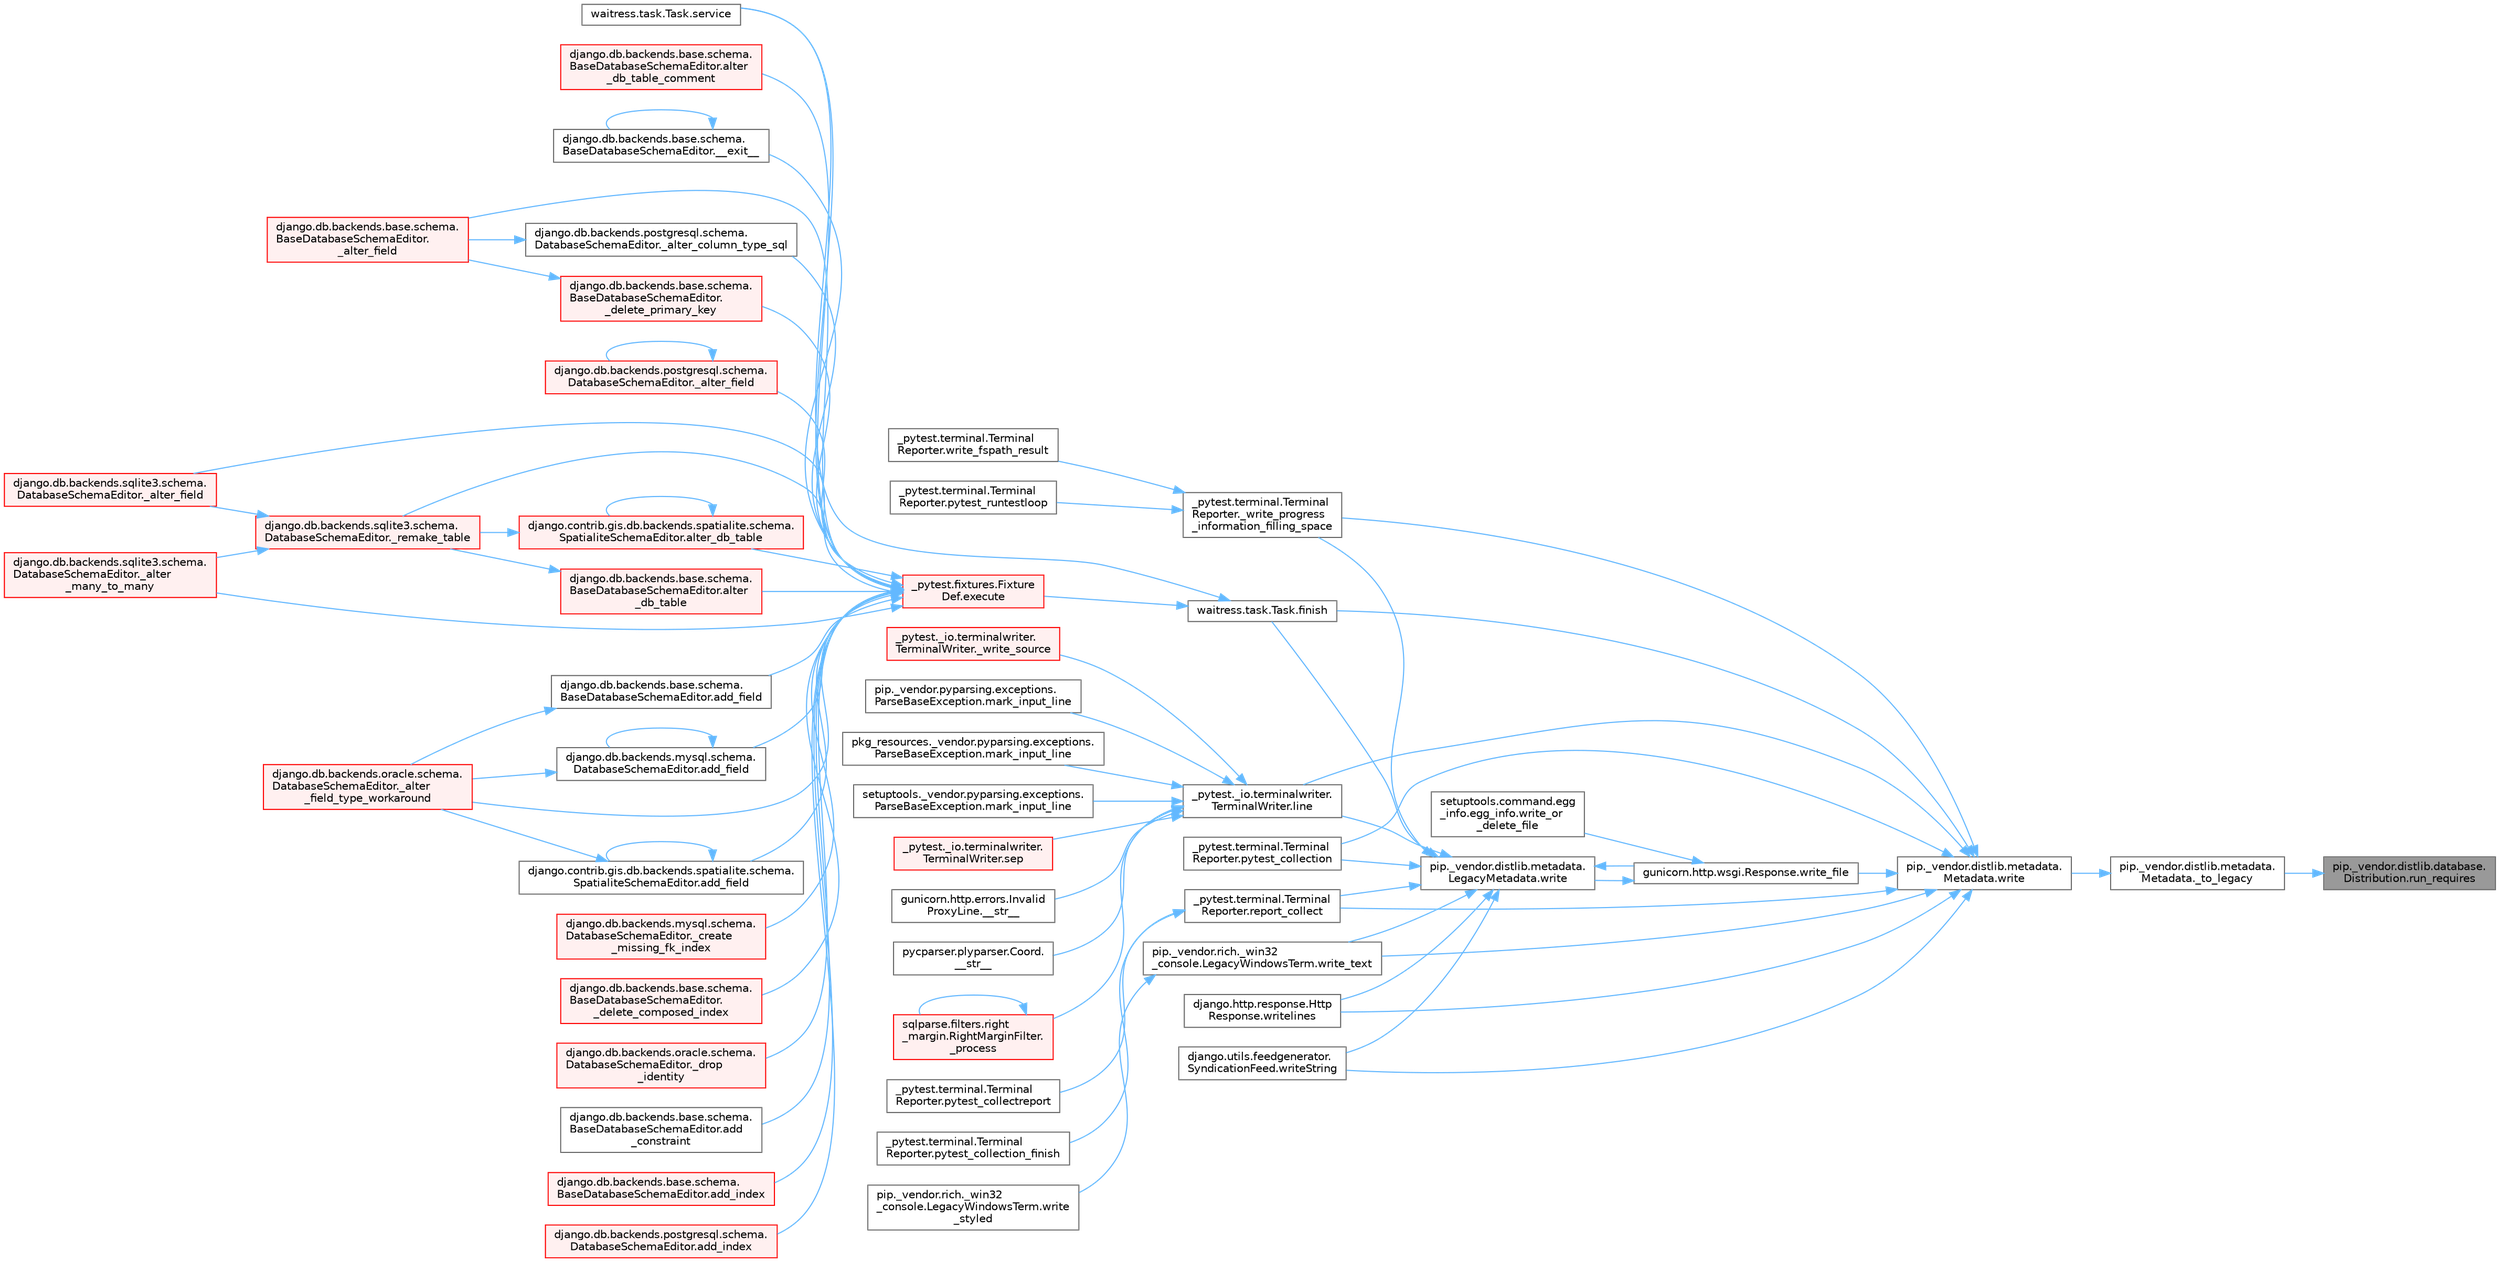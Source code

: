 digraph "pip._vendor.distlib.database.Distribution.run_requires"
{
 // LATEX_PDF_SIZE
  bgcolor="transparent";
  edge [fontname=Helvetica,fontsize=10,labelfontname=Helvetica,labelfontsize=10];
  node [fontname=Helvetica,fontsize=10,shape=box,height=0.2,width=0.4];
  rankdir="RL";
  Node1 [id="Node000001",label="pip._vendor.distlib.database.\lDistribution.run_requires",height=0.2,width=0.4,color="gray40", fillcolor="grey60", style="filled", fontcolor="black",tooltip=" "];
  Node1 -> Node2 [id="edge1_Node000001_Node000002",dir="back",color="steelblue1",style="solid",tooltip=" "];
  Node2 [id="Node000002",label="pip._vendor.distlib.metadata.\lMetadata._to_legacy",height=0.2,width=0.4,color="grey40", fillcolor="white", style="filled",URL="$classpip_1_1__vendor_1_1distlib_1_1metadata_1_1_metadata.html#adb237cbf6705fe926b4136a46e7c8723",tooltip=" "];
  Node2 -> Node3 [id="edge2_Node000002_Node000003",dir="back",color="steelblue1",style="solid",tooltip=" "];
  Node3 [id="Node000003",label="pip._vendor.distlib.metadata.\lMetadata.write",height=0.2,width=0.4,color="grey40", fillcolor="white", style="filled",URL="$classpip_1_1__vendor_1_1distlib_1_1metadata_1_1_metadata.html#a1a2c54572ca133a21190923864249820",tooltip=" "];
  Node3 -> Node4 [id="edge3_Node000003_Node000004",dir="back",color="steelblue1",style="solid",tooltip=" "];
  Node4 [id="Node000004",label="_pytest.terminal.Terminal\lReporter._write_progress\l_information_filling_space",height=0.2,width=0.4,color="grey40", fillcolor="white", style="filled",URL="$class__pytest_1_1terminal_1_1_terminal_reporter.html#a915f19bb955611b65c211c611c4568b1",tooltip=" "];
  Node4 -> Node5 [id="edge4_Node000004_Node000005",dir="back",color="steelblue1",style="solid",tooltip=" "];
  Node5 [id="Node000005",label="_pytest.terminal.Terminal\lReporter.pytest_runtestloop",height=0.2,width=0.4,color="grey40", fillcolor="white", style="filled",URL="$class__pytest_1_1terminal_1_1_terminal_reporter.html#ac3b669c1dc4496ae1a31ae03200aca11",tooltip=" "];
  Node4 -> Node6 [id="edge5_Node000004_Node000006",dir="back",color="steelblue1",style="solid",tooltip=" "];
  Node6 [id="Node000006",label="_pytest.terminal.Terminal\lReporter.write_fspath_result",height=0.2,width=0.4,color="grey40", fillcolor="white", style="filled",URL="$class__pytest_1_1terminal_1_1_terminal_reporter.html#a831d61b7b7439f786bdf1dd1f3d30814",tooltip=" "];
  Node3 -> Node7 [id="edge6_Node000003_Node000007",dir="back",color="steelblue1",style="solid",tooltip=" "];
  Node7 [id="Node000007",label="waitress.task.Task.finish",height=0.2,width=0.4,color="grey40", fillcolor="white", style="filled",URL="$classwaitress_1_1task_1_1_task.html#a1e94739ac27e14a159d0e17c6d3e54b2",tooltip=" "];
  Node7 -> Node8 [id="edge7_Node000007_Node000008",dir="back",color="steelblue1",style="solid",tooltip=" "];
  Node8 [id="Node000008",label="_pytest.fixtures.Fixture\lDef.execute",height=0.2,width=0.4,color="red", fillcolor="#FFF0F0", style="filled",URL="$class__pytest_1_1fixtures_1_1_fixture_def.html#ac27e0caaadd6404ffc2715216b643993",tooltip=" "];
  Node8 -> Node9 [id="edge8_Node000008_Node000009",dir="back",color="steelblue1",style="solid",tooltip=" "];
  Node9 [id="Node000009",label="django.db.backends.base.schema.\lBaseDatabaseSchemaEditor.__exit__",height=0.2,width=0.4,color="grey40", fillcolor="white", style="filled",URL="$classdjango_1_1db_1_1backends_1_1base_1_1schema_1_1_base_database_schema_editor.html#adc641c3cf336c3cba5f945841b7d5790",tooltip=" "];
  Node9 -> Node9 [id="edge9_Node000009_Node000009",dir="back",color="steelblue1",style="solid",tooltip=" "];
  Node8 -> Node10 [id="edge10_Node000008_Node000010",dir="back",color="steelblue1",style="solid",tooltip=" "];
  Node10 [id="Node000010",label="django.db.backends.postgresql.schema.\lDatabaseSchemaEditor._alter_column_type_sql",height=0.2,width=0.4,color="grey40", fillcolor="white", style="filled",URL="$classdjango_1_1db_1_1backends_1_1postgresql_1_1schema_1_1_database_schema_editor.html#addb09171be88c149496b00e7d217d186",tooltip=" "];
  Node10 -> Node11 [id="edge11_Node000010_Node000011",dir="back",color="steelblue1",style="solid",tooltip=" "];
  Node11 [id="Node000011",label="django.db.backends.base.schema.\lBaseDatabaseSchemaEditor.\l_alter_field",height=0.2,width=0.4,color="red", fillcolor="#FFF0F0", style="filled",URL="$classdjango_1_1db_1_1backends_1_1base_1_1schema_1_1_base_database_schema_editor.html#afcda33e5b1eb760a5a66c09033f1b75c",tooltip=" "];
  Node8 -> Node11 [id="edge12_Node000008_Node000011",dir="back",color="steelblue1",style="solid",tooltip=" "];
  Node8 -> Node16 [id="edge13_Node000008_Node000016",dir="back",color="steelblue1",style="solid",tooltip=" "];
  Node16 [id="Node000016",label="django.db.backends.postgresql.schema.\lDatabaseSchemaEditor._alter_field",height=0.2,width=0.4,color="red", fillcolor="#FFF0F0", style="filled",URL="$classdjango_1_1db_1_1backends_1_1postgresql_1_1schema_1_1_database_schema_editor.html#a143eb4ff7fc0f555417eb054bb91c41d",tooltip=" "];
  Node16 -> Node16 [id="edge14_Node000016_Node000016",dir="back",color="steelblue1",style="solid",tooltip=" "];
  Node8 -> Node17 [id="edge15_Node000008_Node000017",dir="back",color="steelblue1",style="solid",tooltip=" "];
  Node17 [id="Node000017",label="django.db.backends.sqlite3.schema.\lDatabaseSchemaEditor._alter_field",height=0.2,width=0.4,color="red", fillcolor="#FFF0F0", style="filled",URL="$classdjango_1_1db_1_1backends_1_1sqlite3_1_1schema_1_1_database_schema_editor.html#ab256c1d60756ea054e7249a3aa80d43b",tooltip=" "];
  Node8 -> Node15 [id="edge16_Node000008_Node000015",dir="back",color="steelblue1",style="solid",tooltip=" "];
  Node15 [id="Node000015",label="django.db.backends.oracle.schema.\lDatabaseSchemaEditor._alter\l_field_type_workaround",height=0.2,width=0.4,color="red", fillcolor="#FFF0F0", style="filled",URL="$classdjango_1_1db_1_1backends_1_1oracle_1_1schema_1_1_database_schema_editor.html#a78bc314f7e1030c1ef072c72a185ebd5",tooltip=" "];
  Node8 -> Node18 [id="edge17_Node000008_Node000018",dir="back",color="steelblue1",style="solid",tooltip=" "];
  Node18 [id="Node000018",label="django.db.backends.sqlite3.schema.\lDatabaseSchemaEditor._alter\l_many_to_many",height=0.2,width=0.4,color="red", fillcolor="#FFF0F0", style="filled",URL="$classdjango_1_1db_1_1backends_1_1sqlite3_1_1schema_1_1_database_schema_editor.html#a0eb5631cba4809779acc541260e47610",tooltip=" "];
  Node8 -> Node19 [id="edge18_Node000008_Node000019",dir="back",color="steelblue1",style="solid",tooltip=" "];
  Node19 [id="Node000019",label="django.db.backends.mysql.schema.\lDatabaseSchemaEditor._create\l_missing_fk_index",height=0.2,width=0.4,color="red", fillcolor="#FFF0F0", style="filled",URL="$classdjango_1_1db_1_1backends_1_1mysql_1_1schema_1_1_database_schema_editor.html#a1409fb923121da63909627d7bd8ea396",tooltip=" "];
  Node8 -> Node26 [id="edge19_Node000008_Node000026",dir="back",color="steelblue1",style="solid",tooltip=" "];
  Node26 [id="Node000026",label="django.db.backends.base.schema.\lBaseDatabaseSchemaEditor.\l_delete_composed_index",height=0.2,width=0.4,color="red", fillcolor="#FFF0F0", style="filled",URL="$classdjango_1_1db_1_1backends_1_1base_1_1schema_1_1_base_database_schema_editor.html#a83847fbdf8dec0e82dd6028e7b3171f1",tooltip=" "];
  Node8 -> Node27 [id="edge20_Node000008_Node000027",dir="back",color="steelblue1",style="solid",tooltip=" "];
  Node27 [id="Node000027",label="django.db.backends.base.schema.\lBaseDatabaseSchemaEditor.\l_delete_primary_key",height=0.2,width=0.4,color="red", fillcolor="#FFF0F0", style="filled",URL="$classdjango_1_1db_1_1backends_1_1base_1_1schema_1_1_base_database_schema_editor.html#a81047e315c7b3f3a5688d5d294491694",tooltip=" "];
  Node27 -> Node11 [id="edge21_Node000027_Node000011",dir="back",color="steelblue1",style="solid",tooltip=" "];
  Node8 -> Node28 [id="edge22_Node000008_Node000028",dir="back",color="steelblue1",style="solid",tooltip=" "];
  Node28 [id="Node000028",label="django.db.backends.oracle.schema.\lDatabaseSchemaEditor._drop\l_identity",height=0.2,width=0.4,color="red", fillcolor="#FFF0F0", style="filled",URL="$classdjango_1_1db_1_1backends_1_1oracle_1_1schema_1_1_database_schema_editor.html#a215f07e8311d1fd657957c4dbba8cfde",tooltip=" "];
  Node8 -> Node31 [id="edge23_Node000008_Node000031",dir="back",color="steelblue1",style="solid",tooltip=" "];
  Node31 [id="Node000031",label="django.db.backends.sqlite3.schema.\lDatabaseSchemaEditor._remake_table",height=0.2,width=0.4,color="red", fillcolor="#FFF0F0", style="filled",URL="$classdjango_1_1db_1_1backends_1_1sqlite3_1_1schema_1_1_database_schema_editor.html#a9b5b247b2cd836c48a65726025b45e11",tooltip=" "];
  Node31 -> Node17 [id="edge24_Node000031_Node000017",dir="back",color="steelblue1",style="solid",tooltip=" "];
  Node31 -> Node18 [id="edge25_Node000031_Node000018",dir="back",color="steelblue1",style="solid",tooltip=" "];
  Node8 -> Node37 [id="edge26_Node000008_Node000037",dir="back",color="steelblue1",style="solid",tooltip=" "];
  Node37 [id="Node000037",label="django.db.backends.base.schema.\lBaseDatabaseSchemaEditor.add\l_constraint",height=0.2,width=0.4,color="grey40", fillcolor="white", style="filled",URL="$classdjango_1_1db_1_1backends_1_1base_1_1schema_1_1_base_database_schema_editor.html#a017871908a4c3682551db6c19aa549d4",tooltip=" "];
  Node8 -> Node38 [id="edge27_Node000008_Node000038",dir="back",color="steelblue1",style="solid",tooltip=" "];
  Node38 [id="Node000038",label="django.contrib.gis.db.backends.spatialite.schema.\lSpatialiteSchemaEditor.add_field",height=0.2,width=0.4,color="grey40", fillcolor="white", style="filled",URL="$classdjango_1_1contrib_1_1gis_1_1db_1_1backends_1_1spatialite_1_1schema_1_1_spatialite_schema_editor.html#ac6c0a11c42d919d3c5cc74bb59d8dcfc",tooltip=" "];
  Node38 -> Node15 [id="edge28_Node000038_Node000015",dir="back",color="steelblue1",style="solid",tooltip=" "];
  Node38 -> Node38 [id="edge29_Node000038_Node000038",dir="back",color="steelblue1",style="solid",tooltip=" "];
  Node8 -> Node39 [id="edge30_Node000008_Node000039",dir="back",color="steelblue1",style="solid",tooltip=" "];
  Node39 [id="Node000039",label="django.db.backends.base.schema.\lBaseDatabaseSchemaEditor.add_field",height=0.2,width=0.4,color="grey40", fillcolor="white", style="filled",URL="$classdjango_1_1db_1_1backends_1_1base_1_1schema_1_1_base_database_schema_editor.html#affe03b0f7c180f8cb5759a5cff4f006a",tooltip=" "];
  Node39 -> Node15 [id="edge31_Node000039_Node000015",dir="back",color="steelblue1",style="solid",tooltip=" "];
  Node8 -> Node40 [id="edge32_Node000008_Node000040",dir="back",color="steelblue1",style="solid",tooltip=" "];
  Node40 [id="Node000040",label="django.db.backends.mysql.schema.\lDatabaseSchemaEditor.add_field",height=0.2,width=0.4,color="grey40", fillcolor="white", style="filled",URL="$classdjango_1_1db_1_1backends_1_1mysql_1_1schema_1_1_database_schema_editor.html#a2bb764c2fab516643cccf83b8865b410",tooltip=" "];
  Node40 -> Node15 [id="edge33_Node000040_Node000015",dir="back",color="steelblue1",style="solid",tooltip=" "];
  Node40 -> Node40 [id="edge34_Node000040_Node000040",dir="back",color="steelblue1",style="solid",tooltip=" "];
  Node8 -> Node41 [id="edge35_Node000008_Node000041",dir="back",color="steelblue1",style="solid",tooltip=" "];
  Node41 [id="Node000041",label="django.db.backends.base.schema.\lBaseDatabaseSchemaEditor.add_index",height=0.2,width=0.4,color="red", fillcolor="#FFF0F0", style="filled",URL="$classdjango_1_1db_1_1backends_1_1base_1_1schema_1_1_base_database_schema_editor.html#abc2d41f83d865510442ebead47b3ed96",tooltip=" "];
  Node8 -> Node42 [id="edge36_Node000008_Node000042",dir="back",color="steelblue1",style="solid",tooltip=" "];
  Node42 [id="Node000042",label="django.db.backends.postgresql.schema.\lDatabaseSchemaEditor.add_index",height=0.2,width=0.4,color="red", fillcolor="#FFF0F0", style="filled",URL="$classdjango_1_1db_1_1backends_1_1postgresql_1_1schema_1_1_database_schema_editor.html#acc6cde4ca005b9128ef4a9e9b556b3b0",tooltip=" "];
  Node8 -> Node43 [id="edge37_Node000008_Node000043",dir="back",color="steelblue1",style="solid",tooltip=" "];
  Node43 [id="Node000043",label="django.contrib.gis.db.backends.spatialite.schema.\lSpatialiteSchemaEditor.alter_db_table",height=0.2,width=0.4,color="red", fillcolor="#FFF0F0", style="filled",URL="$classdjango_1_1contrib_1_1gis_1_1db_1_1backends_1_1spatialite_1_1schema_1_1_spatialite_schema_editor.html#a3c238b03e587be42747e3a128cd44946",tooltip=" "];
  Node43 -> Node31 [id="edge38_Node000043_Node000031",dir="back",color="steelblue1",style="solid",tooltip=" "];
  Node43 -> Node43 [id="edge39_Node000043_Node000043",dir="back",color="steelblue1",style="solid",tooltip=" "];
  Node8 -> Node44 [id="edge40_Node000008_Node000044",dir="back",color="steelblue1",style="solid",tooltip=" "];
  Node44 [id="Node000044",label="django.db.backends.base.schema.\lBaseDatabaseSchemaEditor.alter\l_db_table",height=0.2,width=0.4,color="red", fillcolor="#FFF0F0", style="filled",URL="$classdjango_1_1db_1_1backends_1_1base_1_1schema_1_1_base_database_schema_editor.html#a6975136cc10a20541aed6b53fea99565",tooltip=" "];
  Node44 -> Node31 [id="edge41_Node000044_Node000031",dir="back",color="steelblue1",style="solid",tooltip=" "];
  Node8 -> Node45 [id="edge42_Node000008_Node000045",dir="back",color="steelblue1",style="solid",tooltip=" "];
  Node45 [id="Node000045",label="django.db.backends.base.schema.\lBaseDatabaseSchemaEditor.alter\l_db_table_comment",height=0.2,width=0.4,color="red", fillcolor="#FFF0F0", style="filled",URL="$classdjango_1_1db_1_1backends_1_1base_1_1schema_1_1_base_database_schema_editor.html#a788ba4cf1ea36f15a1b1d7a11b8d31a1",tooltip=" "];
  Node8 -> Node353 [id="edge43_Node000008_Node000353",dir="back",color="steelblue1",style="solid",tooltip=" "];
  Node353 [id="Node000353",label="waitress.task.Task.service",height=0.2,width=0.4,color="grey40", fillcolor="white", style="filled",URL="$classwaitress_1_1task_1_1_task.html#acd61643ab6cfae697f619c48f46e40b6",tooltip=" "];
  Node7 -> Node353 [id="edge44_Node000007_Node000353",dir="back",color="steelblue1",style="solid",tooltip=" "];
  Node3 -> Node80 [id="edge45_Node000003_Node000080",dir="back",color="steelblue1",style="solid",tooltip=" "];
  Node80 [id="Node000080",label="_pytest._io.terminalwriter.\lTerminalWriter.line",height=0.2,width=0.4,color="grey40", fillcolor="white", style="filled",URL="$class__pytest_1_1__io_1_1terminalwriter_1_1_terminal_writer.html#a70c206b6c71b946771673c95d93d5d5a",tooltip=" "];
  Node80 -> Node81 [id="edge46_Node000080_Node000081",dir="back",color="steelblue1",style="solid",tooltip=" "];
  Node81 [id="Node000081",label="gunicorn.http.errors.Invalid\lProxyLine.__str__",height=0.2,width=0.4,color="grey40", fillcolor="white", style="filled",URL="$classgunicorn_1_1http_1_1errors_1_1_invalid_proxy_line.html#ace89b062827152aaf90a806af758a928",tooltip=" "];
  Node80 -> Node82 [id="edge47_Node000080_Node000082",dir="back",color="steelblue1",style="solid",tooltip=" "];
  Node82 [id="Node000082",label="pycparser.plyparser.Coord.\l__str__",height=0.2,width=0.4,color="grey40", fillcolor="white", style="filled",URL="$classpycparser_1_1plyparser_1_1_coord.html#aa2f5c3b1f8c0a2eb844182daa8f71512",tooltip=" "];
  Node80 -> Node83 [id="edge48_Node000080_Node000083",dir="back",color="steelblue1",style="solid",tooltip=" "];
  Node83 [id="Node000083",label="sqlparse.filters.right\l_margin.RightMarginFilter.\l_process",height=0.2,width=0.4,color="red", fillcolor="#FFF0F0", style="filled",URL="$classsqlparse_1_1filters_1_1right__margin_1_1_right_margin_filter.html#a62b0707d94aff59b0fc1428eca96f6a9",tooltip=" "];
  Node83 -> Node83 [id="edge49_Node000083_Node000083",dir="back",color="steelblue1",style="solid",tooltip=" "];
  Node80 -> Node102 [id="edge50_Node000080_Node000102",dir="back",color="steelblue1",style="solid",tooltip=" "];
  Node102 [id="Node000102",label="_pytest._io.terminalwriter.\lTerminalWriter._write_source",height=0.2,width=0.4,color="red", fillcolor="#FFF0F0", style="filled",URL="$class__pytest_1_1__io_1_1terminalwriter_1_1_terminal_writer.html#a3499a8fa1635a0661a3476582408a433",tooltip=" "];
  Node80 -> Node659 [id="edge51_Node000080_Node000659",dir="back",color="steelblue1",style="solid",tooltip=" "];
  Node659 [id="Node000659",label="pip._vendor.pyparsing.exceptions.\lParseBaseException.mark_input_line",height=0.2,width=0.4,color="grey40", fillcolor="white", style="filled",URL="$classpip_1_1__vendor_1_1pyparsing_1_1exceptions_1_1_parse_base_exception.html#a29a304058ba0b8613114663ebffb3434",tooltip=" "];
  Node80 -> Node660 [id="edge52_Node000080_Node000660",dir="back",color="steelblue1",style="solid",tooltip=" "];
  Node660 [id="Node000660",label="pkg_resources._vendor.pyparsing.exceptions.\lParseBaseException.mark_input_line",height=0.2,width=0.4,color="grey40", fillcolor="white", style="filled",URL="$classpkg__resources_1_1__vendor_1_1pyparsing_1_1exceptions_1_1_parse_base_exception.html#a982109a43d14eb31cc56cb0bc77e08c6",tooltip=" "];
  Node80 -> Node661 [id="edge53_Node000080_Node000661",dir="back",color="steelblue1",style="solid",tooltip=" "];
  Node661 [id="Node000661",label="setuptools._vendor.pyparsing.exceptions.\lParseBaseException.mark_input_line",height=0.2,width=0.4,color="grey40", fillcolor="white", style="filled",URL="$classsetuptools_1_1__vendor_1_1pyparsing_1_1exceptions_1_1_parse_base_exception.html#aeb91f27e309b0b29088fb9dd22c07e58",tooltip=" "];
  Node80 -> Node662 [id="edge54_Node000080_Node000662",dir="back",color="steelblue1",style="solid",tooltip=" "];
  Node662 [id="Node000662",label="_pytest._io.terminalwriter.\lTerminalWriter.sep",height=0.2,width=0.4,color="red", fillcolor="#FFF0F0", style="filled",URL="$class__pytest_1_1__io_1_1terminalwriter_1_1_terminal_writer.html#a9825789953e583960848896c7c201fb8",tooltip=" "];
  Node3 -> Node300 [id="edge55_Node000003_Node000300",dir="back",color="steelblue1",style="solid",tooltip=" "];
  Node300 [id="Node000300",label="_pytest.terminal.Terminal\lReporter.pytest_collection",height=0.2,width=0.4,color="grey40", fillcolor="white", style="filled",URL="$class__pytest_1_1terminal_1_1_terminal_reporter.html#a1c7fd0ed91d4a12bb30c452d893e467f",tooltip=" "];
  Node3 -> Node301 [id="edge56_Node000003_Node000301",dir="back",color="steelblue1",style="solid",tooltip=" "];
  Node301 [id="Node000301",label="_pytest.terminal.Terminal\lReporter.report_collect",height=0.2,width=0.4,color="grey40", fillcolor="white", style="filled",URL="$class__pytest_1_1terminal_1_1_terminal_reporter.html#a8aaee1238de041e936a2d65c80d5458b",tooltip=" "];
  Node301 -> Node302 [id="edge57_Node000301_Node000302",dir="back",color="steelblue1",style="solid",tooltip=" "];
  Node302 [id="Node000302",label="_pytest.terminal.Terminal\lReporter.pytest_collection_finish",height=0.2,width=0.4,color="grey40", fillcolor="white", style="filled",URL="$class__pytest_1_1terminal_1_1_terminal_reporter.html#a2c87a7764f9882cae4be1b98a4441685",tooltip=" "];
  Node301 -> Node303 [id="edge58_Node000301_Node000303",dir="back",color="steelblue1",style="solid",tooltip=" "];
  Node303 [id="Node000303",label="_pytest.terminal.Terminal\lReporter.pytest_collectreport",height=0.2,width=0.4,color="grey40", fillcolor="white", style="filled",URL="$class__pytest_1_1terminal_1_1_terminal_reporter.html#a9eb06df608c4a08d1c831cfc5a405eec",tooltip=" "];
  Node3 -> Node304 [id="edge59_Node000003_Node000304",dir="back",color="steelblue1",style="solid",tooltip=" "];
  Node304 [id="Node000304",label="gunicorn.http.wsgi.Response.write_file",height=0.2,width=0.4,color="grey40", fillcolor="white", style="filled",URL="$classgunicorn_1_1http_1_1wsgi_1_1_response.html#a469fe7554d4ffcd4dd1497f24d216329",tooltip=" "];
  Node304 -> Node305 [id="edge60_Node000304_Node000305",dir="back",color="steelblue1",style="solid",tooltip=" "];
  Node305 [id="Node000305",label="pip._vendor.distlib.metadata.\lLegacyMetadata.write",height=0.2,width=0.4,color="grey40", fillcolor="white", style="filled",URL="$classpip_1_1__vendor_1_1distlib_1_1metadata_1_1_legacy_metadata.html#af3423aeacce2739a48b38815d4ba89be",tooltip=" "];
  Node305 -> Node4 [id="edge61_Node000305_Node000004",dir="back",color="steelblue1",style="solid",tooltip=" "];
  Node305 -> Node7 [id="edge62_Node000305_Node000007",dir="back",color="steelblue1",style="solid",tooltip=" "];
  Node305 -> Node80 [id="edge63_Node000305_Node000080",dir="back",color="steelblue1",style="solid",tooltip=" "];
  Node305 -> Node300 [id="edge64_Node000305_Node000300",dir="back",color="steelblue1",style="solid",tooltip=" "];
  Node305 -> Node301 [id="edge65_Node000305_Node000301",dir="back",color="steelblue1",style="solid",tooltip=" "];
  Node305 -> Node304 [id="edge66_Node000305_Node000304",dir="back",color="steelblue1",style="solid",tooltip=" "];
  Node305 -> Node306 [id="edge67_Node000305_Node000306",dir="back",color="steelblue1",style="solid",tooltip=" "];
  Node306 [id="Node000306",label="pip._vendor.rich._win32\l_console.LegacyWindowsTerm.write_text",height=0.2,width=0.4,color="grey40", fillcolor="white", style="filled",URL="$classpip_1_1__vendor_1_1rich_1_1__win32__console_1_1_legacy_windows_term.html#a285165149598e15cac2caf4d03385612",tooltip=" "];
  Node306 -> Node307 [id="edge68_Node000306_Node000307",dir="back",color="steelblue1",style="solid",tooltip=" "];
  Node307 [id="Node000307",label="pip._vendor.rich._win32\l_console.LegacyWindowsTerm.write\l_styled",height=0.2,width=0.4,color="grey40", fillcolor="white", style="filled",URL="$classpip_1_1__vendor_1_1rich_1_1__win32__console_1_1_legacy_windows_term.html#a6c68d312ebee6e27cb3e871496da2c42",tooltip=" "];
  Node305 -> Node308 [id="edge69_Node000305_Node000308",dir="back",color="steelblue1",style="solid",tooltip=" "];
  Node308 [id="Node000308",label="django.http.response.Http\lResponse.writelines",height=0.2,width=0.4,color="grey40", fillcolor="white", style="filled",URL="$classdjango_1_1http_1_1response_1_1_http_response.html#aceaa0c2997dfd21c34c44056e7292914",tooltip=" "];
  Node305 -> Node309 [id="edge70_Node000305_Node000309",dir="back",color="steelblue1",style="solid",tooltip=" "];
  Node309 [id="Node000309",label="django.utils.feedgenerator.\lSyndicationFeed.writeString",height=0.2,width=0.4,color="grey40", fillcolor="white", style="filled",URL="$classdjango_1_1utils_1_1feedgenerator_1_1_syndication_feed.html#a78aa2a245467085cb79cdca0dc35f677",tooltip=" "];
  Node304 -> Node310 [id="edge71_Node000304_Node000310",dir="back",color="steelblue1",style="solid",tooltip=" "];
  Node310 [id="Node000310",label="setuptools.command.egg\l_info.egg_info.write_or\l_delete_file",height=0.2,width=0.4,color="grey40", fillcolor="white", style="filled",URL="$classsetuptools_1_1command_1_1egg__info_1_1egg__info.html#ae5cfb9b14851eb2ed02f44ed99fce235",tooltip=" "];
  Node3 -> Node306 [id="edge72_Node000003_Node000306",dir="back",color="steelblue1",style="solid",tooltip=" "];
  Node3 -> Node308 [id="edge73_Node000003_Node000308",dir="back",color="steelblue1",style="solid",tooltip=" "];
  Node3 -> Node309 [id="edge74_Node000003_Node000309",dir="back",color="steelblue1",style="solid",tooltip=" "];
}
